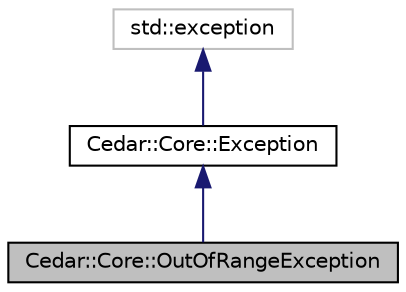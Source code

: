 digraph "Cedar::Core::OutOfRangeException"
{
 // LATEX_PDF_SIZE
  edge [fontname="Helvetica",fontsize="10",labelfontname="Helvetica",labelfontsize="10"];
  node [fontname="Helvetica",fontsize="10",shape=record];
  Node1 [label="Cedar::Core::OutOfRangeException",height=0.2,width=0.4,color="black", fillcolor="grey75", style="filled", fontcolor="black",tooltip=" "];
  Node2 -> Node1 [dir="back",color="midnightblue",fontsize="10",style="solid"];
  Node2 [label="Cedar::Core::Exception",height=0.2,width=0.4,color="black", fillcolor="white", style="filled",URL="$classCedar_1_1Core_1_1Exception.html",tooltip=" "];
  Node3 -> Node2 [dir="back",color="midnightblue",fontsize="10",style="solid"];
  Node3 [label="std::exception",height=0.2,width=0.4,color="grey75", fillcolor="white", style="filled",tooltip=" "];
}
